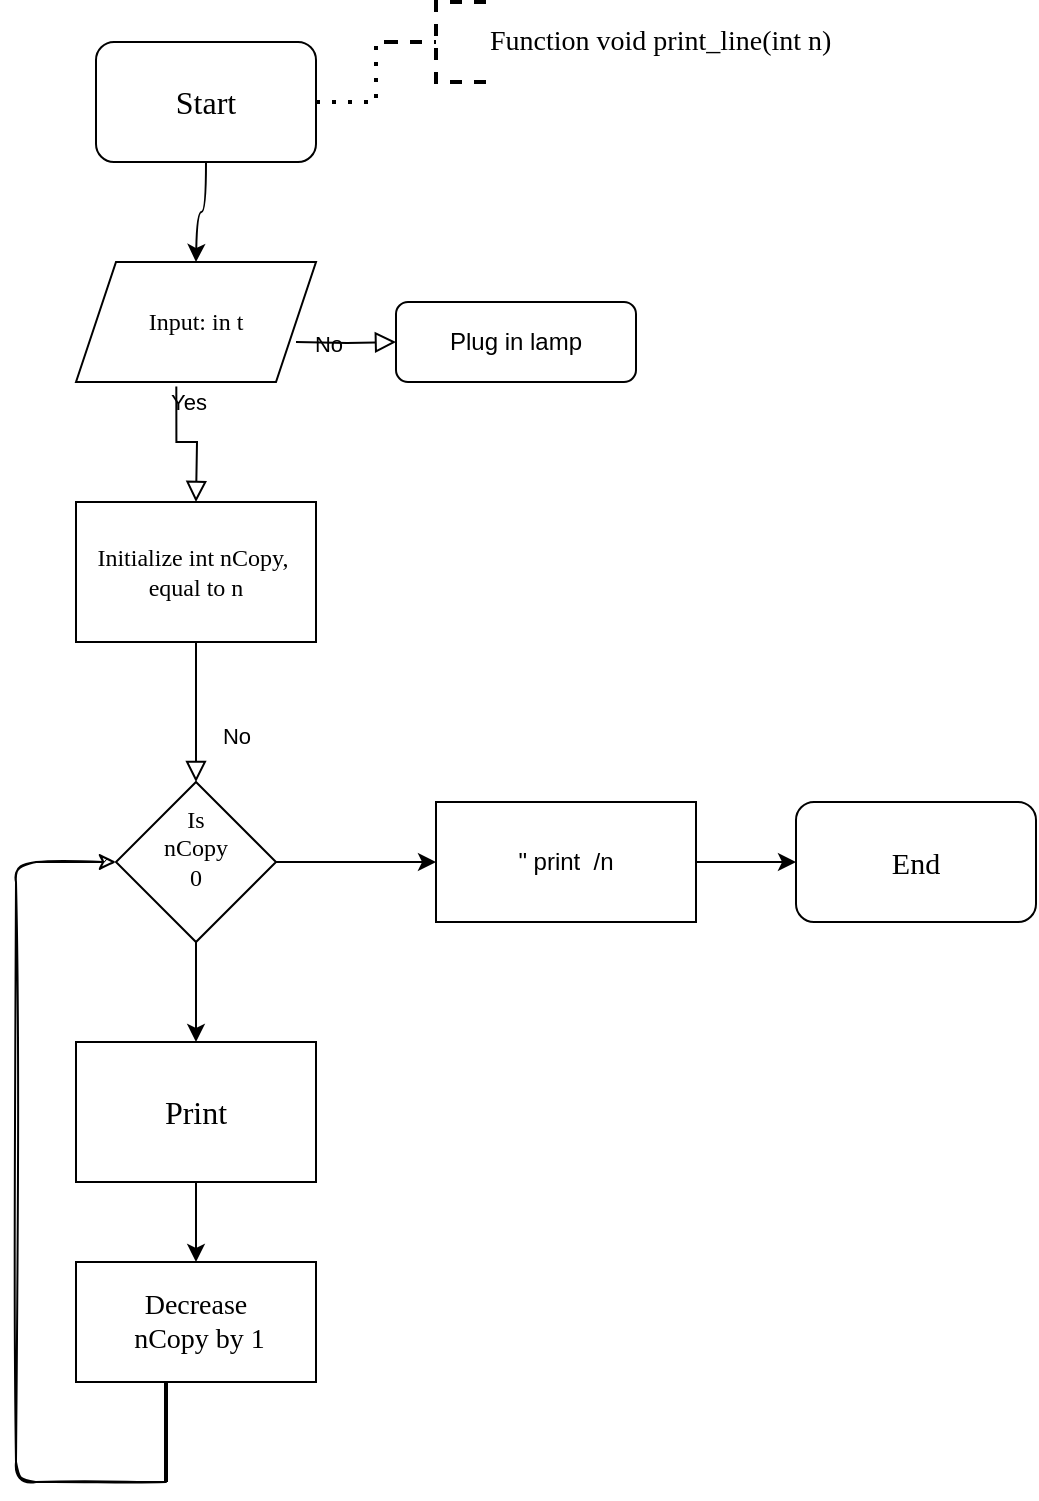 <mxfile version="17.1.3" type="github">
  <diagram id="C5RBs43oDa-KdzZeNtuy" name="Page-1">
    <mxGraphModel dx="744" dy="385" grid="1" gridSize="10" guides="1" tooltips="1" connect="1" arrows="1" fold="1" page="1" pageScale="1" pageWidth="827" pageHeight="1169" math="0" shadow="0">
      <root>
        <mxCell id="WIyWlLk6GJQsqaUBKTNV-0" />
        <mxCell id="WIyWlLk6GJQsqaUBKTNV-1" parent="WIyWlLk6GJQsqaUBKTNV-0" />
        <mxCell id="WIyWlLk6GJQsqaUBKTNV-4" value="Yes" style="rounded=0;html=1;jettySize=auto;orthogonalLoop=1;fontSize=11;endArrow=block;endFill=0;endSize=8;strokeWidth=1;shadow=0;labelBackgroundColor=none;edgeStyle=orthogonalEdgeStyle;exitX=0.418;exitY=1.038;exitDx=0;exitDy=0;exitPerimeter=0;" parent="WIyWlLk6GJQsqaUBKTNV-1" source="mem-QUq5Lu38ylMrhN3G-3" edge="1">
          <mxGeometry y="20" relative="1" as="geometry">
            <mxPoint as="offset" />
            <mxPoint x="220" y="240" as="sourcePoint" />
            <mxPoint x="220" y="290" as="targetPoint" />
          </mxGeometry>
        </mxCell>
        <mxCell id="WIyWlLk6GJQsqaUBKTNV-5" value="No" style="edgeStyle=orthogonalEdgeStyle;rounded=0;html=1;jettySize=auto;orthogonalLoop=1;fontSize=11;endArrow=block;endFill=0;endSize=8;strokeWidth=1;shadow=0;labelBackgroundColor=none;" parent="WIyWlLk6GJQsqaUBKTNV-1" target="WIyWlLk6GJQsqaUBKTNV-7" edge="1">
          <mxGeometry y="10" relative="1" as="geometry">
            <mxPoint as="offset" />
            <mxPoint x="270" y="210" as="sourcePoint" />
          </mxGeometry>
        </mxCell>
        <mxCell id="WIyWlLk6GJQsqaUBKTNV-7" value="Plug in lamp" style="rounded=1;whiteSpace=wrap;html=1;fontSize=12;glass=0;strokeWidth=1;shadow=0;" parent="WIyWlLk6GJQsqaUBKTNV-1" vertex="1">
          <mxGeometry x="320" y="190" width="120" height="40" as="geometry" />
        </mxCell>
        <mxCell id="WIyWlLk6GJQsqaUBKTNV-8" value="No" style="rounded=0;html=1;jettySize=auto;orthogonalLoop=1;fontSize=11;endArrow=block;endFill=0;endSize=8;strokeWidth=1;shadow=0;labelBackgroundColor=none;edgeStyle=orthogonalEdgeStyle;exitX=0.5;exitY=1;exitDx=0;exitDy=0;" parent="WIyWlLk6GJQsqaUBKTNV-1" source="mem-QUq5Lu38ylMrhN3G-4" edge="1">
          <mxGeometry x="0.333" y="20" relative="1" as="geometry">
            <mxPoint as="offset" />
            <mxPoint x="220" y="370" as="sourcePoint" />
            <mxPoint x="220" y="430" as="targetPoint" />
            <Array as="points" />
          </mxGeometry>
        </mxCell>
        <mxCell id="mem-QUq5Lu38ylMrhN3G-2" style="edgeStyle=orthogonalEdgeStyle;curved=1;rounded=0;orthogonalLoop=1;jettySize=auto;html=1;exitX=0.5;exitY=1;exitDx=0;exitDy=0;entryX=0.5;entryY=0;entryDx=0;entryDy=0;" edge="1" parent="WIyWlLk6GJQsqaUBKTNV-1" source="mem-QUq5Lu38ylMrhN3G-0">
          <mxGeometry relative="1" as="geometry">
            <mxPoint x="220" y="170" as="targetPoint" />
          </mxGeometry>
        </mxCell>
        <mxCell id="mem-QUq5Lu38ylMrhN3G-0" value="&lt;font face=&quot;Lucida Console&quot; size=&quot;3&quot;&gt;Start&lt;/font&gt;" style="rounded=1;whiteSpace=wrap;html=1;" vertex="1" parent="WIyWlLk6GJQsqaUBKTNV-1">
          <mxGeometry x="170" y="60" width="110" height="60" as="geometry" />
        </mxCell>
        <mxCell id="mem-QUq5Lu38ylMrhN3G-3" value="&lt;font face=&quot;Lucida Console&quot;&gt;Input: in t&lt;/font&gt;" style="shape=parallelogram;perimeter=parallelogramPerimeter;whiteSpace=wrap;html=1;fixedSize=1;" vertex="1" parent="WIyWlLk6GJQsqaUBKTNV-1">
          <mxGeometry x="160" y="170" width="120" height="60" as="geometry" />
        </mxCell>
        <mxCell id="mem-QUq5Lu38ylMrhN3G-4" value="&lt;font face=&quot;Comic Sans MS&quot;&gt;Initialize int nCopy,&amp;nbsp;&lt;br&gt;equal to n&lt;br&gt;&lt;/font&gt;" style="rounded=0;whiteSpace=wrap;html=1;" vertex="1" parent="WIyWlLk6GJQsqaUBKTNV-1">
          <mxGeometry x="160" y="290" width="120" height="70" as="geometry" />
        </mxCell>
        <mxCell id="mem-QUq5Lu38ylMrhN3G-6" style="edgeStyle=none;rounded=0;orthogonalLoop=1;jettySize=auto;html=1;exitX=0.5;exitY=1;exitDx=0;exitDy=0;" edge="1" parent="WIyWlLk6GJQsqaUBKTNV-1" source="mem-QUq5Lu38ylMrhN3G-5">
          <mxGeometry relative="1" as="geometry">
            <mxPoint x="220" y="560" as="targetPoint" />
          </mxGeometry>
        </mxCell>
        <mxCell id="mem-QUq5Lu38ylMrhN3G-10" style="edgeStyle=none;rounded=0;orthogonalLoop=1;jettySize=auto;html=1;exitX=1;exitY=0.5;exitDx=0;exitDy=0;" edge="1" parent="WIyWlLk6GJQsqaUBKTNV-1" source="mem-QUq5Lu38ylMrhN3G-5" target="mem-QUq5Lu38ylMrhN3G-11">
          <mxGeometry relative="1" as="geometry">
            <mxPoint x="310" y="470" as="targetPoint" />
          </mxGeometry>
        </mxCell>
        <mxCell id="mem-QUq5Lu38ylMrhN3G-5" value="&lt;font face=&quot;Comic Sans MS&quot;&gt;Is&lt;br&gt;nCopy&lt;br&gt;0&lt;br&gt;&lt;br&gt;&lt;/font&gt;" style="rhombus;whiteSpace=wrap;html=1;" vertex="1" parent="WIyWlLk6GJQsqaUBKTNV-1">
          <mxGeometry x="180" y="430" width="80" height="80" as="geometry" />
        </mxCell>
        <mxCell id="mem-QUq5Lu38ylMrhN3G-8" style="edgeStyle=none;rounded=0;orthogonalLoop=1;jettySize=auto;html=1;" edge="1" parent="WIyWlLk6GJQsqaUBKTNV-1" source="mem-QUq5Lu38ylMrhN3G-7" target="mem-QUq5Lu38ylMrhN3G-9">
          <mxGeometry relative="1" as="geometry">
            <mxPoint x="220" y="690" as="targetPoint" />
          </mxGeometry>
        </mxCell>
        <mxCell id="mem-QUq5Lu38ylMrhN3G-7" value="&lt;font face=&quot;Comic Sans MS&quot; style=&quot;font-size: 16px&quot;&gt;Print&lt;/font&gt;" style="rounded=0;whiteSpace=wrap;html=1;" vertex="1" parent="WIyWlLk6GJQsqaUBKTNV-1">
          <mxGeometry x="160" y="560" width="120" height="70" as="geometry" />
        </mxCell>
        <mxCell id="mem-QUq5Lu38ylMrhN3G-9" value="&lt;font face=&quot;Comic Sans MS&quot; style=&quot;font-size: 14px&quot;&gt;Decrease&lt;br&gt;&amp;nbsp;nCopy by 1&lt;/font&gt;" style="rounded=0;whiteSpace=wrap;html=1;" vertex="1" parent="WIyWlLk6GJQsqaUBKTNV-1">
          <mxGeometry x="160" y="670" width="120" height="60" as="geometry" />
        </mxCell>
        <mxCell id="mem-QUq5Lu38ylMrhN3G-12" style="edgeStyle=none;rounded=0;orthogonalLoop=1;jettySize=auto;html=1;" edge="1" parent="WIyWlLk6GJQsqaUBKTNV-1" source="mem-QUq5Lu38ylMrhN3G-11" target="mem-QUq5Lu38ylMrhN3G-13">
          <mxGeometry relative="1" as="geometry">
            <mxPoint x="490" y="470" as="targetPoint" />
          </mxGeometry>
        </mxCell>
        <mxCell id="mem-QUq5Lu38ylMrhN3G-11" value="&quot; print&amp;nbsp; /n" style="rounded=0;whiteSpace=wrap;html=1;" vertex="1" parent="WIyWlLk6GJQsqaUBKTNV-1">
          <mxGeometry x="340" y="440" width="130" height="60" as="geometry" />
        </mxCell>
        <mxCell id="mem-QUq5Lu38ylMrhN3G-13" value="&lt;font face=&quot;Comic Sans MS&quot; style=&quot;font-size: 15px&quot;&gt;End&lt;/font&gt;" style="rounded=1;whiteSpace=wrap;html=1;" vertex="1" parent="WIyWlLk6GJQsqaUBKTNV-1">
          <mxGeometry x="520" y="440" width="120" height="60" as="geometry" />
        </mxCell>
        <mxCell id="mem-QUq5Lu38ylMrhN3G-16" value="" style="endArrow=none;dashed=1;html=1;dashPattern=1 3;strokeWidth=2;rounded=0;fontFamily=Comic Sans MS;fontSize=14;jumpStyle=none;" edge="1" parent="WIyWlLk6GJQsqaUBKTNV-1" target="mem-QUq5Lu38ylMrhN3G-27">
          <mxGeometry width="50" height="50" relative="1" as="geometry">
            <mxPoint x="280" y="90" as="sourcePoint" />
            <mxPoint x="340" y="60" as="targetPoint" />
            <Array as="points">
              <mxPoint x="310" y="90" />
              <mxPoint x="310" y="60" />
            </Array>
          </mxGeometry>
        </mxCell>
        <mxCell id="mem-QUq5Lu38ylMrhN3G-27" value="Function void print_line(int n)" style="strokeWidth=2;html=1;shape=mxgraph.flowchart.annotation_2;align=left;labelPosition=right;pointerEvents=1;fontFamily=Comic Sans MS;fontSize=14;dashed=1;" vertex="1" parent="WIyWlLk6GJQsqaUBKTNV-1">
          <mxGeometry x="315" y="40" width="50" height="40" as="geometry" />
        </mxCell>
        <mxCell id="mem-QUq5Lu38ylMrhN3G-34" value="" style="edgeStyle=elbowEdgeStyle;elbow=horizontal;endArrow=classic;html=1;sketch=1;fontFamily=Comic Sans MS;fontSize=14;jumpStyle=none;entryX=0;entryY=0.5;entryDx=0;entryDy=0;exitX=1;exitY=0.5;exitDx=0;exitDy=0;exitPerimeter=0;" edge="1" parent="WIyWlLk6GJQsqaUBKTNV-1" source="mem-QUq5Lu38ylMrhN3G-42" target="mem-QUq5Lu38ylMrhN3G-5">
          <mxGeometry width="50" height="50" relative="1" as="geometry">
            <mxPoint x="200" y="780" as="sourcePoint" />
            <mxPoint x="220" y="490" as="targetPoint" />
            <Array as="points">
              <mxPoint x="130" y="770" />
              <mxPoint x="130" y="610" />
              <mxPoint x="130" y="520" />
            </Array>
          </mxGeometry>
        </mxCell>
        <mxCell id="mem-QUq5Lu38ylMrhN3G-42" value="" style="line;strokeWidth=2;direction=south;html=1;fontFamily=Comic Sans MS;fontSize=14;" vertex="1" parent="WIyWlLk6GJQsqaUBKTNV-1">
          <mxGeometry x="200" y="730" width="10" height="50" as="geometry" />
        </mxCell>
      </root>
    </mxGraphModel>
  </diagram>
</mxfile>
